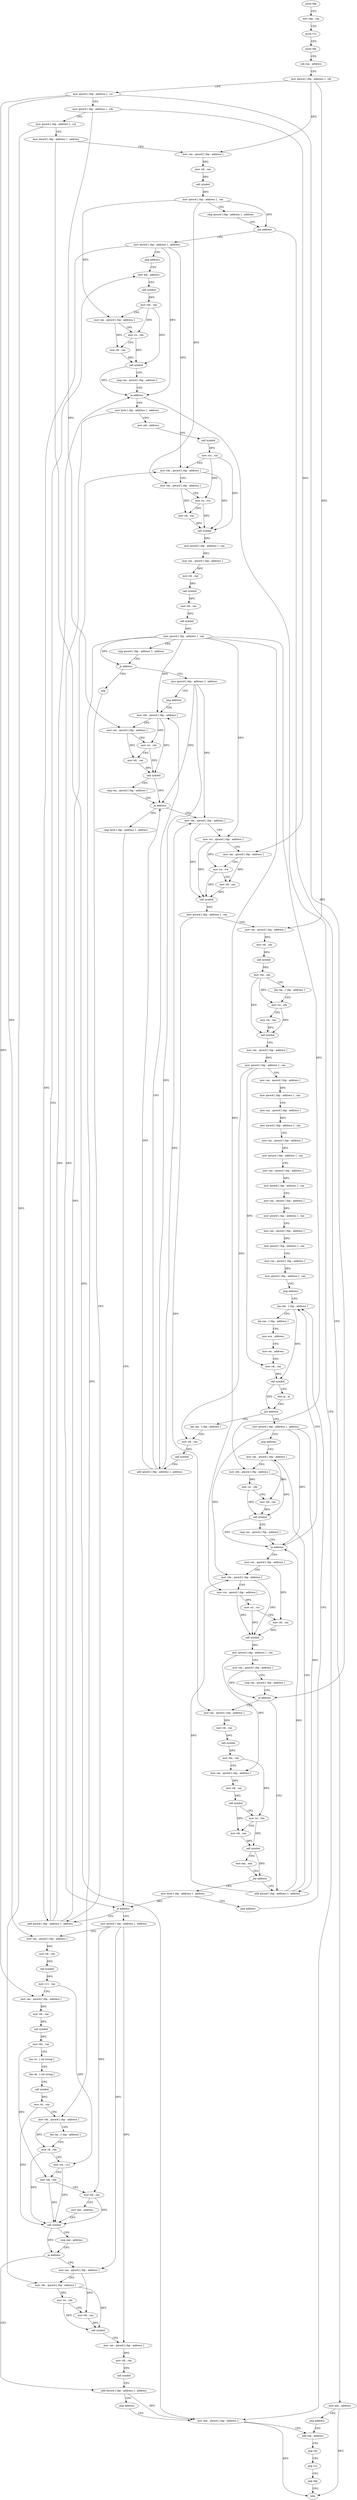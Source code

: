 digraph "func" {
"129220" [label = "push rbp" ]
"129221" [label = "mov rbp , rsp" ]
"129224" [label = "push r12" ]
"129226" [label = "push rbx" ]
"129227" [label = "sub rsp , address" ]
"129234" [label = "mov qword [ rbp - address ] , rdi" ]
"129241" [label = "mov qword [ rbp - address ] , rsi" ]
"129248" [label = "mov qword [ rbp - address ] , rdx" ]
"129255" [label = "mov qword [ rbp - address ] , rcx" ]
"129262" [label = "mov dword [ rbp - address ] , address" ]
"129269" [label = "mov rax , qword [ rbp - address ]" ]
"129276" [label = "mov rdi , rax" ]
"129279" [label = "call symbol" ]
"129284" [label = "mov qword [ rbp - address ] , rax" ]
"129288" [label = "cmp qword [ rbp - address ] , address" ]
"129293" [label = "jne address" ]
"129305" [label = "mov qword [ rbp - address ] , address" ]
"129295" [label = "mov eax , address" ]
"129313" [label = "jmp address" ]
"129957" [label = "mov edi , address" ]
"129300" [label = "jmp address" ]
"129998" [label = "add rsp , address" ]
"129962" [label = "call symbol" ]
"129967" [label = "mov rdx , rax" ]
"129970" [label = "mov rax , qword [ rbp - address ]" ]
"129974" [label = "mov rsi , rdx" ]
"129977" [label = "mov rdi , rax" ]
"129980" [label = "call symbol" ]
"129985" [label = "cmp rax , qword [ rbp - address ]" ]
"129989" [label = "ja address" ]
"129318" [label = "mov byte [ rbp - address ] , address" ]
"129995" [label = "mov eax , dword [ rbp - address ]" ]
"130005" [label = "pop rbx" ]
"130006" [label = "pop r12" ]
"130008" [label = "pop rbp" ]
"130009" [label = "retn" ]
"129322" [label = "mov edi , address" ]
"129327" [label = "call symbol" ]
"129332" [label = "mov rcx , rax" ]
"129335" [label = "mov rdx , qword [ rbp - address ]" ]
"129339" [label = "mov rax , qword [ rbp - address ]" ]
"129343" [label = "mov rsi , rcx" ]
"129346" [label = "mov rdi , rax" ]
"129349" [label = "call symbol" ]
"129354" [label = "mov qword [ rbp - address ] , rax" ]
"129358" [label = "mov rax , qword [ rbp - address ]" ]
"129362" [label = "mov rdi , rax" ]
"129365" [label = "call symbol" ]
"129370" [label = "mov rdi , rax" ]
"129373" [label = "call symbol" ]
"129378" [label = "mov qword [ rbp - address ] , rax" ]
"129382" [label = "cmp qword [ rbp - address ] , address" ]
"129387" [label = "je address" ]
"129951" [label = "nop" ]
"129393" [label = "mov qword [ rbp - address ] , address" ]
"129952" [label = "add qword [ rbp - address ] , address" ]
"129401" [label = "jmp address" ]
"129768" [label = "mov rdx , qword [ rbp - address ]" ]
"129772" [label = "mov rax , qword [ rbp - address ]" ]
"129779" [label = "mov rsi , rdx" ]
"129782" [label = "mov rdi , rax" ]
"129785" [label = "call symbol" ]
"129790" [label = "cmp rax , qword [ rbp - address ]" ]
"129794" [label = "ja address" ]
"129406" [label = "mov rdx , qword [ rbp - address ]" ]
"129800" [label = "cmp byte [ rbp - address ] , address" ]
"129410" [label = "mov rcx , qword [ rbp - address ]" ]
"129414" [label = "mov rax , qword [ rbp - address ]" ]
"129421" [label = "mov rsi , rcx" ]
"129424" [label = "mov rdi , rax" ]
"129427" [label = "call symbol" ]
"129432" [label = "mov qword [ rbp - address ] , rax" ]
"129436" [label = "mov rax , qword [ rbp - address ]" ]
"129443" [label = "mov rdi , rax" ]
"129446" [label = "call symbol" ]
"129451" [label = "mov rdx , rax" ]
"129454" [label = "lea rax , [ rbp - address ]" ]
"129461" [label = "mov rsi , rdx" ]
"129464" [label = "mov rdi , rax" ]
"129467" [label = "call symbol" ]
"129472" [label = "mov rax , qword [ rbp - address ]" ]
"129479" [label = "mov qword [ rbp - address ] , rax" ]
"129486" [label = "mov rax , qword [ rbp - address ]" ]
"129493" [label = "mov qword [ rbp - address ] , rax" ]
"129500" [label = "mov rax , qword [ rbp - address ]" ]
"129507" [label = "mov qword [ rbp - address ] , rax" ]
"129514" [label = "mov rax , qword [ rbp - address ]" ]
"129521" [label = "mov qword [ rbp - address ] , rax" ]
"129528" [label = "mov rax , qword [ rbp - address ]" ]
"129535" [label = "mov qword [ rbp - address ] , rax" ]
"129542" [label = "mov rax , qword [ rbp - address ]" ]
"129549" [label = "mov qword [ rbp - address ] , rax" ]
"129556" [label = "mov rax , qword [ rbp - address ]" ]
"129563" [label = "mov qword [ rbp - address ] , rax" ]
"129567" [label = "mov rax , qword [ rbp - address ]" ]
"129574" [label = "mov qword [ rbp - address ] , rax" ]
"129578" [label = "jmp address" ]
"129711" [label = "lea rdx , [ rbp - address ]" ]
"129804" [label = "je address" ]
"129810" [label = "mov qword [ rbp - address ] , address" ]
"129715" [label = "lea rax , [ rbp - address ]" ]
"129722" [label = "mov ecx , address" ]
"129727" [label = "mov esi , address" ]
"129732" [label = "mov rdi , rax" ]
"129735" [label = "call symbol" ]
"129740" [label = "test al , al" ]
"129742" [label = "jne address" ]
"129583" [label = "mov qword [ rbp - address ] , address" ]
"129748" [label = "lea rax , [ rbp - address ]" ]
"129818" [label = "mov rax , qword [ rbp - address ]" ]
"129825" [label = "mov rdi , rax" ]
"129828" [label = "call symbol" ]
"129833" [label = "mov r12 , rax" ]
"129836" [label = "mov rax , qword [ rbp - address ]" ]
"129843" [label = "mov rdi , rax" ]
"129846" [label = "call symbol" ]
"129851" [label = "mov rbx , rax" ]
"129854" [label = "lea rsi , [ rel string ]" ]
"129861" [label = "lea rdi , [ rel string ]" ]
"129868" [label = "call symbol" ]
"129873" [label = "mov rsi , rax" ]
"129876" [label = "mov rdx , qword [ rbp - address ]" ]
"129880" [label = "lea rax , [ rbp - address ]" ]
"129884" [label = "mov r8 , rdx" ]
"129887" [label = "mov rcx , r12" ]
"129890" [label = "mov rdx , rbx" ]
"129893" [label = "mov rdi , rax" ]
"129896" [label = "mov eax , address" ]
"129901" [label = "call symbol" ]
"129906" [label = "cmp eax , address" ]
"129909" [label = "je address" ]
"129945" [label = "add dword [ rbp - address ] , address" ]
"129911" [label = "mov rax , qword [ rbp - address ]" ]
"129591" [label = "jmp address" ]
"129686" [label = "mov rax , qword [ rbp - address ]" ]
"129755" [label = "mov rdi , rax" ]
"129758" [label = "call symbol" ]
"129763" [label = "add qword [ rbp - address ] , address" ]
"129949" [label = "jmp address" ]
"129915" [label = "mov rdx , qword [ rbp - address ]" ]
"129922" [label = "mov rsi , rdx" ]
"129925" [label = "mov rdi , rax" ]
"129928" [label = "call symbol" ]
"129933" [label = "mov rax , qword [ rbp - address ]" ]
"129937" [label = "mov rdi , rax" ]
"129940" [label = "call symbol" ]
"129690" [label = "mov rdx , qword [ rbp - address ]" ]
"129694" [label = "mov rsi , rdx" ]
"129697" [label = "mov rdi , rax" ]
"129700" [label = "call symbol" ]
"129705" [label = "cmp rax , qword [ rbp - address ]" ]
"129709" [label = "ja address" ]
"129593" [label = "mov rax , qword [ rbp - address ]" ]
"129597" [label = "mov rdx , qword [ rbp - address ]" ]
"129601" [label = "mov rcx , qword [ rbp - address ]" ]
"129605" [label = "mov rsi , rcx" ]
"129608" [label = "mov rdi , rax" ]
"129611" [label = "call symbol" ]
"129616" [label = "mov qword [ rbp - address ] , rax" ]
"129620" [label = "mov rax , qword [ rbp - address ]" ]
"129624" [label = "cmp rax , qword [ rbp - address ]" ]
"129631" [label = "je address" ]
"129681" [label = "add qword [ rbp - address ] , address" ]
"129633" [label = "mov rax , qword [ rbp - address ]" ]
"129637" [label = "mov rdi , rax" ]
"129640" [label = "call symbol" ]
"129645" [label = "mov rbx , rax" ]
"129648" [label = "mov rax , qword [ rbp - address ]" ]
"129652" [label = "mov rdi , rax" ]
"129655" [label = "call symbol" ]
"129660" [label = "mov rsi , rbx" ]
"129663" [label = "mov rdi , rax" ]
"129666" [label = "call symbol" ]
"129671" [label = "test eax , eax" ]
"129673" [label = "jne address" ]
"129675" [label = "mov byte [ rbp - address ] , address" ]
"129679" [label = "jmp address" ]
"129220" -> "129221" [ label = "CFG" ]
"129221" -> "129224" [ label = "CFG" ]
"129224" -> "129226" [ label = "CFG" ]
"129226" -> "129227" [ label = "CFG" ]
"129227" -> "129234" [ label = "CFG" ]
"129234" -> "129241" [ label = "CFG" ]
"129234" -> "129269" [ label = "DFG" ]
"129234" -> "129436" [ label = "DFG" ]
"129241" -> "129248" [ label = "CFG" ]
"129241" -> "129818" [ label = "DFG" ]
"129241" -> "129836" [ label = "DFG" ]
"129241" -> "129631" [ label = "DFG" ]
"129248" -> "129255" [ label = "CFG" ]
"129248" -> "129772" [ label = "DFG" ]
"129248" -> "129414" [ label = "DFG" ]
"129255" -> "129262" [ label = "CFG" ]
"129255" -> "129915" [ label = "DFG" ]
"129262" -> "129269" [ label = "CFG" ]
"129262" -> "129995" [ label = "DFG" ]
"129269" -> "129276" [ label = "DFG" ]
"129276" -> "129279" [ label = "DFG" ]
"129279" -> "129284" [ label = "DFG" ]
"129284" -> "129288" [ label = "CFG" ]
"129284" -> "129293" [ label = "DFG" ]
"129284" -> "129970" [ label = "DFG" ]
"129284" -> "129339" [ label = "DFG" ]
"129288" -> "129293" [ label = "CFG" ]
"129293" -> "129305" [ label = "CFG" ]
"129293" -> "129295" [ label = "CFG" ]
"129305" -> "129313" [ label = "CFG" ]
"129305" -> "129989" [ label = "DFG" ]
"129305" -> "129335" [ label = "DFG" ]
"129305" -> "129952" [ label = "DFG" ]
"129295" -> "129300" [ label = "CFG" ]
"129295" -> "130009" [ label = "DFG" ]
"129313" -> "129957" [ label = "CFG" ]
"129957" -> "129962" [ label = "CFG" ]
"129300" -> "129998" [ label = "CFG" ]
"129998" -> "130005" [ label = "CFG" ]
"129962" -> "129967" [ label = "DFG" ]
"129967" -> "129970" [ label = "CFG" ]
"129967" -> "129974" [ label = "DFG" ]
"129967" -> "129980" [ label = "DFG" ]
"129970" -> "129974" [ label = "CFG" ]
"129970" -> "129977" [ label = "DFG" ]
"129974" -> "129977" [ label = "CFG" ]
"129974" -> "129980" [ label = "DFG" ]
"129977" -> "129980" [ label = "DFG" ]
"129980" -> "129985" [ label = "CFG" ]
"129980" -> "129989" [ label = "DFG" ]
"129985" -> "129989" [ label = "CFG" ]
"129989" -> "129318" [ label = "CFG" ]
"129989" -> "129995" [ label = "CFG" ]
"129318" -> "129322" [ label = "CFG" ]
"129318" -> "129804" [ label = "DFG" ]
"129995" -> "129998" [ label = "CFG" ]
"129995" -> "130009" [ label = "DFG" ]
"130005" -> "130006" [ label = "CFG" ]
"130006" -> "130008" [ label = "CFG" ]
"130008" -> "130009" [ label = "CFG" ]
"129322" -> "129327" [ label = "CFG" ]
"129327" -> "129332" [ label = "DFG" ]
"129332" -> "129335" [ label = "CFG" ]
"129332" -> "129343" [ label = "DFG" ]
"129332" -> "129349" [ label = "DFG" ]
"129335" -> "129339" [ label = "CFG" ]
"129335" -> "129349" [ label = "DFG" ]
"129339" -> "129343" [ label = "CFG" ]
"129339" -> "129346" [ label = "DFG" ]
"129343" -> "129346" [ label = "CFG" ]
"129343" -> "129349" [ label = "DFG" ]
"129346" -> "129349" [ label = "DFG" ]
"129349" -> "129354" [ label = "DFG" ]
"129354" -> "129358" [ label = "DFG" ]
"129358" -> "129362" [ label = "DFG" ]
"129362" -> "129365" [ label = "DFG" ]
"129365" -> "129370" [ label = "DFG" ]
"129370" -> "129373" [ label = "DFG" ]
"129373" -> "129378" [ label = "DFG" ]
"129378" -> "129382" [ label = "CFG" ]
"129378" -> "129387" [ label = "DFG" ]
"129378" -> "129768" [ label = "DFG" ]
"129378" -> "129410" [ label = "DFG" ]
"129378" -> "129876" [ label = "DFG" ]
"129378" -> "129690" [ label = "DFG" ]
"129378" -> "129601" [ label = "DFG" ]
"129382" -> "129387" [ label = "CFG" ]
"129387" -> "129951" [ label = "CFG" ]
"129387" -> "129393" [ label = "CFG" ]
"129951" -> "129952" [ label = "CFG" ]
"129393" -> "129401" [ label = "CFG" ]
"129393" -> "129794" [ label = "DFG" ]
"129393" -> "129406" [ label = "DFG" ]
"129393" -> "129763" [ label = "DFG" ]
"129952" -> "129957" [ label = "CFG" ]
"129952" -> "129989" [ label = "DFG" ]
"129952" -> "129335" [ label = "DFG" ]
"129401" -> "129768" [ label = "CFG" ]
"129768" -> "129772" [ label = "CFG" ]
"129768" -> "129779" [ label = "DFG" ]
"129768" -> "129785" [ label = "DFG" ]
"129772" -> "129779" [ label = "CFG" ]
"129772" -> "129782" [ label = "DFG" ]
"129779" -> "129782" [ label = "CFG" ]
"129779" -> "129785" [ label = "DFG" ]
"129782" -> "129785" [ label = "DFG" ]
"129785" -> "129790" [ label = "CFG" ]
"129785" -> "129794" [ label = "DFG" ]
"129790" -> "129794" [ label = "CFG" ]
"129794" -> "129406" [ label = "CFG" ]
"129794" -> "129800" [ label = "CFG" ]
"129406" -> "129410" [ label = "CFG" ]
"129406" -> "129427" [ label = "DFG" ]
"129800" -> "129804" [ label = "CFG" ]
"129410" -> "129414" [ label = "CFG" ]
"129410" -> "129421" [ label = "DFG" ]
"129410" -> "129427" [ label = "DFG" ]
"129414" -> "129421" [ label = "CFG" ]
"129414" -> "129424" [ label = "DFG" ]
"129421" -> "129424" [ label = "CFG" ]
"129421" -> "129427" [ label = "DFG" ]
"129424" -> "129427" [ label = "DFG" ]
"129427" -> "129432" [ label = "DFG" ]
"129432" -> "129436" [ label = "CFG" ]
"129432" -> "129633" [ label = "DFG" ]
"129436" -> "129443" [ label = "DFG" ]
"129443" -> "129446" [ label = "DFG" ]
"129446" -> "129451" [ label = "DFG" ]
"129451" -> "129454" [ label = "CFG" ]
"129451" -> "129461" [ label = "DFG" ]
"129451" -> "129467" [ label = "DFG" ]
"129454" -> "129461" [ label = "CFG" ]
"129461" -> "129464" [ label = "CFG" ]
"129461" -> "129467" [ label = "DFG" ]
"129464" -> "129467" [ label = "DFG" ]
"129467" -> "129472" [ label = "CFG" ]
"129472" -> "129479" [ label = "DFG" ]
"129479" -> "129486" [ label = "CFG" ]
"129479" -> "129732" [ label = "DFG" ]
"129479" -> "129755" [ label = "DFG" ]
"129486" -> "129493" [ label = "DFG" ]
"129493" -> "129500" [ label = "CFG" ]
"129500" -> "129507" [ label = "DFG" ]
"129507" -> "129514" [ label = "CFG" ]
"129514" -> "129521" [ label = "DFG" ]
"129521" -> "129528" [ label = "CFG" ]
"129528" -> "129535" [ label = "DFG" ]
"129535" -> "129542" [ label = "CFG" ]
"129542" -> "129549" [ label = "DFG" ]
"129549" -> "129556" [ label = "CFG" ]
"129556" -> "129563" [ label = "DFG" ]
"129563" -> "129567" [ label = "CFG" ]
"129567" -> "129574" [ label = "DFG" ]
"129574" -> "129578" [ label = "CFG" ]
"129578" -> "129711" [ label = "CFG" ]
"129711" -> "129715" [ label = "CFG" ]
"129711" -> "129735" [ label = "DFG" ]
"129804" -> "129952" [ label = "CFG" ]
"129804" -> "129810" [ label = "CFG" ]
"129810" -> "129818" [ label = "CFG" ]
"129810" -> "129911" [ label = "DFG" ]
"129810" -> "129933" [ label = "DFG" ]
"129810" -> "129893" [ label = "DFG" ]
"129715" -> "129722" [ label = "CFG" ]
"129722" -> "129727" [ label = "CFG" ]
"129727" -> "129732" [ label = "CFG" ]
"129732" -> "129735" [ label = "DFG" ]
"129735" -> "129740" [ label = "CFG" ]
"129735" -> "129742" [ label = "DFG" ]
"129740" -> "129742" [ label = "CFG" ]
"129742" -> "129583" [ label = "CFG" ]
"129742" -> "129748" [ label = "CFG" ]
"129583" -> "129591" [ label = "CFG" ]
"129583" -> "129709" [ label = "DFG" ]
"129583" -> "129597" [ label = "DFG" ]
"129583" -> "129681" [ label = "DFG" ]
"129748" -> "129755" [ label = "CFG" ]
"129818" -> "129825" [ label = "DFG" ]
"129825" -> "129828" [ label = "DFG" ]
"129828" -> "129833" [ label = "DFG" ]
"129833" -> "129836" [ label = "CFG" ]
"129833" -> "129887" [ label = "DFG" ]
"129836" -> "129843" [ label = "DFG" ]
"129843" -> "129846" [ label = "DFG" ]
"129846" -> "129851" [ label = "DFG" ]
"129851" -> "129854" [ label = "CFG" ]
"129851" -> "129890" [ label = "DFG" ]
"129854" -> "129861" [ label = "CFG" ]
"129861" -> "129868" [ label = "CFG" ]
"129868" -> "129873" [ label = "DFG" ]
"129873" -> "129876" [ label = "CFG" ]
"129873" -> "129901" [ label = "DFG" ]
"129876" -> "129880" [ label = "CFG" ]
"129876" -> "129884" [ label = "DFG" ]
"129880" -> "129884" [ label = "CFG" ]
"129884" -> "129887" [ label = "CFG" ]
"129884" -> "129901" [ label = "DFG" ]
"129887" -> "129890" [ label = "CFG" ]
"129887" -> "129901" [ label = "DFG" ]
"129890" -> "129893" [ label = "CFG" ]
"129890" -> "129901" [ label = "DFG" ]
"129893" -> "129896" [ label = "CFG" ]
"129893" -> "129901" [ label = "DFG" ]
"129896" -> "129901" [ label = "CFG" ]
"129901" -> "129906" [ label = "CFG" ]
"129901" -> "129909" [ label = "DFG" ]
"129906" -> "129909" [ label = "CFG" ]
"129909" -> "129945" [ label = "CFG" ]
"129909" -> "129911" [ label = "CFG" ]
"129945" -> "129949" [ label = "CFG" ]
"129945" -> "129995" [ label = "DFG" ]
"129911" -> "129915" [ label = "CFG" ]
"129911" -> "129925" [ label = "DFG" ]
"129591" -> "129686" [ label = "CFG" ]
"129686" -> "129690" [ label = "CFG" ]
"129686" -> "129697" [ label = "DFG" ]
"129755" -> "129758" [ label = "DFG" ]
"129758" -> "129763" [ label = "CFG" ]
"129763" -> "129768" [ label = "CFG" ]
"129763" -> "129794" [ label = "DFG" ]
"129763" -> "129406" [ label = "DFG" ]
"129949" -> "129995" [ label = "CFG" ]
"129915" -> "129922" [ label = "DFG" ]
"129915" -> "129928" [ label = "DFG" ]
"129922" -> "129925" [ label = "CFG" ]
"129922" -> "129928" [ label = "DFG" ]
"129925" -> "129928" [ label = "DFG" ]
"129928" -> "129933" [ label = "CFG" ]
"129933" -> "129937" [ label = "DFG" ]
"129937" -> "129940" [ label = "DFG" ]
"129940" -> "129945" [ label = "CFG" ]
"129690" -> "129694" [ label = "DFG" ]
"129690" -> "129700" [ label = "DFG" ]
"129694" -> "129697" [ label = "CFG" ]
"129694" -> "129700" [ label = "DFG" ]
"129697" -> "129700" [ label = "DFG" ]
"129700" -> "129705" [ label = "CFG" ]
"129700" -> "129709" [ label = "DFG" ]
"129705" -> "129709" [ label = "CFG" ]
"129709" -> "129593" [ label = "CFG" ]
"129709" -> "129711" [ label = "CFG" ]
"129593" -> "129597" [ label = "CFG" ]
"129593" -> "129608" [ label = "DFG" ]
"129597" -> "129601" [ label = "CFG" ]
"129597" -> "129611" [ label = "DFG" ]
"129601" -> "129605" [ label = "DFG" ]
"129601" -> "129611" [ label = "DFG" ]
"129605" -> "129608" [ label = "CFG" ]
"129605" -> "129611" [ label = "DFG" ]
"129608" -> "129611" [ label = "DFG" ]
"129611" -> "129616" [ label = "DFG" ]
"129616" -> "129620" [ label = "CFG" ]
"129616" -> "129648" [ label = "DFG" ]
"129620" -> "129624" [ label = "CFG" ]
"129620" -> "129631" [ label = "DFG" ]
"129624" -> "129631" [ label = "CFG" ]
"129631" -> "129681" [ label = "CFG" ]
"129631" -> "129633" [ label = "CFG" ]
"129681" -> "129686" [ label = "CFG" ]
"129681" -> "129709" [ label = "DFG" ]
"129681" -> "129597" [ label = "DFG" ]
"129633" -> "129637" [ label = "DFG" ]
"129637" -> "129640" [ label = "DFG" ]
"129640" -> "129645" [ label = "DFG" ]
"129645" -> "129648" [ label = "CFG" ]
"129645" -> "129660" [ label = "DFG" ]
"129648" -> "129652" [ label = "DFG" ]
"129652" -> "129655" [ label = "DFG" ]
"129655" -> "129660" [ label = "CFG" ]
"129655" -> "129663" [ label = "DFG" ]
"129660" -> "129663" [ label = "CFG" ]
"129660" -> "129666" [ label = "DFG" ]
"129663" -> "129666" [ label = "DFG" ]
"129666" -> "129671" [ label = "CFG" ]
"129666" -> "129673" [ label = "DFG" ]
"129671" -> "129673" [ label = "CFG" ]
"129673" -> "129681" [ label = "CFG" ]
"129673" -> "129675" [ label = "CFG" ]
"129675" -> "129679" [ label = "CFG" ]
"129675" -> "129804" [ label = "DFG" ]
"129679" -> "129711" [ label = "CFG" ]
}
